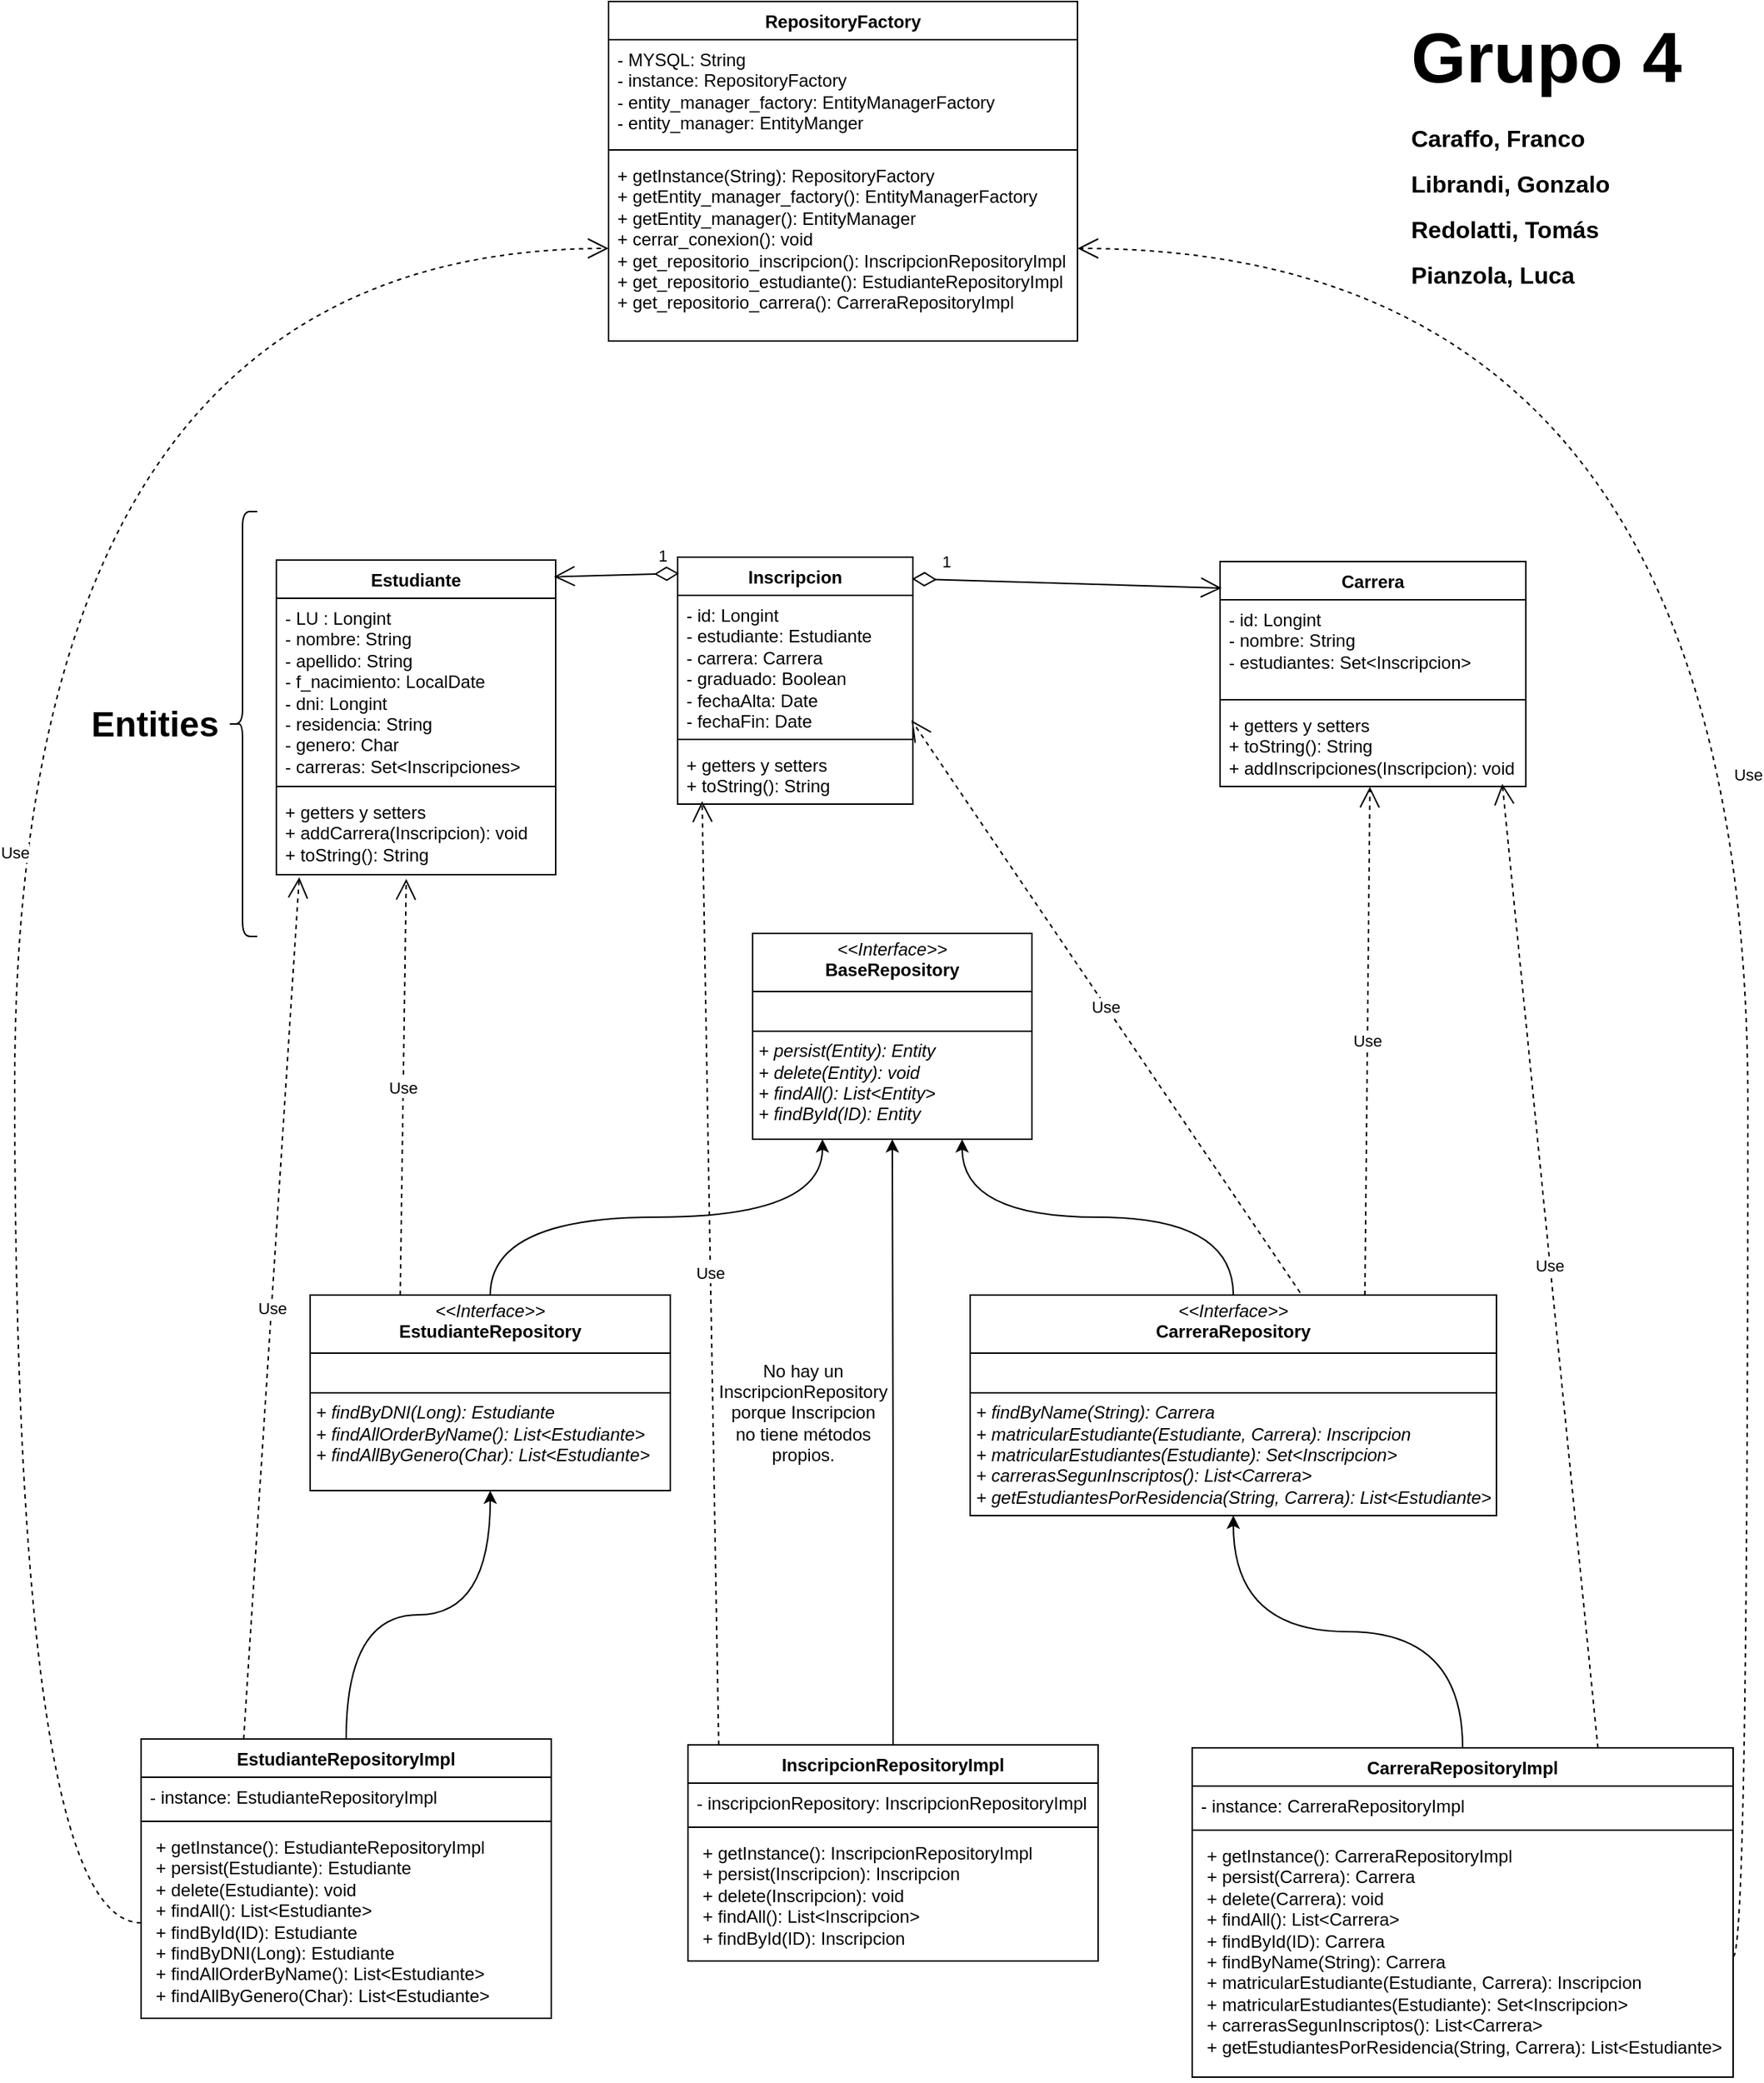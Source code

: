<mxfile version="24.7.16">
  <diagram name="Página-1" id="N7AZrI6xPsVrkCufSu3c">
    <mxGraphModel dx="2687" dy="916" grid="0" gridSize="10" guides="1" tooltips="1" connect="1" arrows="1" fold="1" page="1" pageScale="1" pageWidth="827" pageHeight="1169" math="0" shadow="0">
      <root>
        <mxCell id="0" />
        <mxCell id="1" parent="0" />
        <mxCell id="BxJgXojNdqksmHE-l39n-1" value="Estudiante" style="swimlane;fontStyle=1;align=center;verticalAlign=top;childLayout=stackLayout;horizontal=1;startSize=26;horizontalStack=0;resizeParent=1;resizeParentMax=0;resizeLast=0;collapsible=1;marginBottom=0;whiteSpace=wrap;html=1;" parent="1" vertex="1">
          <mxGeometry x="113" y="426" width="190" height="214" as="geometry" />
        </mxCell>
        <mxCell id="BxJgXojNdqksmHE-l39n-2" value="- LU : Longint&lt;div&gt;- nombre: String&lt;/div&gt;&lt;div&gt;- apellido: String&lt;/div&gt;&lt;div&gt;- f_nacimiento: LocalDate&lt;/div&gt;&lt;div&gt;- dni: Longint&lt;/div&gt;&lt;div&gt;- residencia: String&lt;/div&gt;&lt;div&gt;- genero: Char&lt;/div&gt;&lt;div&gt;- carreras: Set&amp;lt;Inscripciones&amp;gt;&lt;/div&gt;" style="text;strokeColor=none;fillColor=none;align=left;verticalAlign=top;spacingLeft=4;spacingRight=4;overflow=hidden;rotatable=0;points=[[0,0.5],[1,0.5]];portConstraint=eastwest;whiteSpace=wrap;html=1;" parent="BxJgXojNdqksmHE-l39n-1" vertex="1">
          <mxGeometry y="26" width="190" height="124" as="geometry" />
        </mxCell>
        <mxCell id="BxJgXojNdqksmHE-l39n-3" value="" style="line;strokeWidth=1;fillColor=none;align=left;verticalAlign=middle;spacingTop=-1;spacingLeft=3;spacingRight=3;rotatable=0;labelPosition=right;points=[];portConstraint=eastwest;strokeColor=inherit;" parent="BxJgXojNdqksmHE-l39n-1" vertex="1">
          <mxGeometry y="150" width="190" height="8" as="geometry" />
        </mxCell>
        <mxCell id="BxJgXojNdqksmHE-l39n-13" value="+ getters y setters&lt;div&gt;+ addCarrera(Inscripcion): void&lt;/div&gt;&lt;div&gt;+ toString(): String&lt;br&gt;&lt;/div&gt;" style="text;strokeColor=none;fillColor=none;align=left;verticalAlign=top;spacingLeft=4;spacingRight=4;overflow=hidden;rotatable=0;points=[[0,0.5],[1,0.5]];portConstraint=eastwest;whiteSpace=wrap;html=1;" parent="BxJgXojNdqksmHE-l39n-1" vertex="1">
          <mxGeometry y="158" width="190" height="56" as="geometry" />
        </mxCell>
        <mxCell id="BxJgXojNdqksmHE-l39n-5" value="Carrera" style="swimlane;fontStyle=1;align=center;verticalAlign=top;childLayout=stackLayout;horizontal=1;startSize=26;horizontalStack=0;resizeParent=1;resizeParentMax=0;resizeLast=0;collapsible=1;marginBottom=0;whiteSpace=wrap;html=1;" parent="1" vertex="1">
          <mxGeometry x="755" y="427" width="208" height="153" as="geometry" />
        </mxCell>
        <mxCell id="BxJgXojNdqksmHE-l39n-6" value="- id: Longint&lt;div&gt;- nombre: String&lt;/div&gt;&lt;div&gt;- estudiantes: Set&amp;lt;Inscripcion&amp;gt;&lt;/div&gt;" style="text;strokeColor=none;fillColor=none;align=left;verticalAlign=top;spacingLeft=4;spacingRight=4;overflow=hidden;rotatable=0;points=[[0,0.5],[1,0.5]];portConstraint=eastwest;whiteSpace=wrap;html=1;" parent="BxJgXojNdqksmHE-l39n-5" vertex="1">
          <mxGeometry y="26" width="208" height="64" as="geometry" />
        </mxCell>
        <mxCell id="BxJgXojNdqksmHE-l39n-7" value="" style="line;strokeWidth=1;fillColor=none;align=left;verticalAlign=middle;spacingTop=-1;spacingLeft=3;spacingRight=3;rotatable=0;labelPosition=right;points=[];portConstraint=eastwest;strokeColor=inherit;" parent="BxJgXojNdqksmHE-l39n-5" vertex="1">
          <mxGeometry y="90" width="208" height="8" as="geometry" />
        </mxCell>
        <mxCell id="BxJgXojNdqksmHE-l39n-8" value="&lt;div&gt;+ getters y setters&lt;/div&gt;+ toString(): String&lt;div&gt;+ addInscripciones(Inscripcion): void&lt;/div&gt;" style="text;strokeColor=none;fillColor=none;align=left;verticalAlign=top;spacingLeft=4;spacingRight=4;overflow=hidden;rotatable=0;points=[[0,0.5],[1,0.5]];portConstraint=eastwest;whiteSpace=wrap;html=1;" parent="BxJgXojNdqksmHE-l39n-5" vertex="1">
          <mxGeometry y="98" width="208" height="55" as="geometry" />
        </mxCell>
        <mxCell id="BxJgXojNdqksmHE-l39n-9" value="Inscripcion" style="swimlane;fontStyle=1;align=center;verticalAlign=top;childLayout=stackLayout;horizontal=1;startSize=26;horizontalStack=0;resizeParent=1;resizeParentMax=0;resizeLast=0;collapsible=1;marginBottom=0;whiteSpace=wrap;html=1;" parent="1" vertex="1">
          <mxGeometry x="386" y="424" width="160" height="168" as="geometry" />
        </mxCell>
        <mxCell id="BxJgXojNdqksmHE-l39n-10" value="- id: Longint&lt;div&gt;- estudiante: Estudiante&lt;/div&gt;&lt;div&gt;- carrera: Carrera&lt;/div&gt;&lt;div&gt;- graduado: Boolean&lt;/div&gt;&lt;div&gt;- fechaAlta: Date&lt;/div&gt;&lt;div&gt;- fechaFin: Date&lt;/div&gt;" style="text;strokeColor=none;fillColor=none;align=left;verticalAlign=top;spacingLeft=4;spacingRight=4;overflow=hidden;rotatable=0;points=[[0,0.5],[1,0.5]];portConstraint=eastwest;whiteSpace=wrap;html=1;" parent="BxJgXojNdqksmHE-l39n-9" vertex="1">
          <mxGeometry y="26" width="160" height="94" as="geometry" />
        </mxCell>
        <mxCell id="BxJgXojNdqksmHE-l39n-11" value="" style="line;strokeWidth=1;fillColor=none;align=left;verticalAlign=middle;spacingTop=-1;spacingLeft=3;spacingRight=3;rotatable=0;labelPosition=right;points=[];portConstraint=eastwest;strokeColor=inherit;" parent="BxJgXojNdqksmHE-l39n-9" vertex="1">
          <mxGeometry y="120" width="160" height="8" as="geometry" />
        </mxCell>
        <mxCell id="BxJgXojNdqksmHE-l39n-12" value="+ getters y setters&lt;br&gt;+ toString(): String" style="text;strokeColor=none;fillColor=none;align=left;verticalAlign=top;spacingLeft=4;spacingRight=4;overflow=hidden;rotatable=0;points=[[0,0.5],[1,0.5]];portConstraint=eastwest;whiteSpace=wrap;html=1;" parent="BxJgXojNdqksmHE-l39n-9" vertex="1">
          <mxGeometry y="128" width="160" height="40" as="geometry" />
        </mxCell>
        <mxCell id="6QF5LTUN5lPIhIJ-CFCw-1" value="1" style="endArrow=open;html=1;endSize=12;startArrow=diamondThin;startSize=14;startFill=0;align=left;verticalAlign=bottom;rounded=0;exitX=0.996;exitY=0.088;exitDx=0;exitDy=0;entryX=0.005;entryY=0.118;entryDx=0;entryDy=0;exitPerimeter=0;entryPerimeter=0;" parent="1" source="BxJgXojNdqksmHE-l39n-9" target="BxJgXojNdqksmHE-l39n-5" edge="1">
          <mxGeometry x="-0.818" y="3" relative="1" as="geometry">
            <mxPoint x="309" y="496" as="sourcePoint" />
            <mxPoint x="599" y="499" as="targetPoint" />
            <mxPoint as="offset" />
          </mxGeometry>
        </mxCell>
        <mxCell id="6QF5LTUN5lPIhIJ-CFCw-2" value="1" style="endArrow=open;html=1;endSize=12;startArrow=diamondThin;startSize=14;startFill=0;align=left;verticalAlign=bottom;rounded=0;exitX=0.006;exitY=0.066;exitDx=0;exitDy=0;entryX=0.994;entryY=0.053;entryDx=0;entryDy=0;exitPerimeter=0;entryPerimeter=0;" parent="1" source="BxJgXojNdqksmHE-l39n-9" target="BxJgXojNdqksmHE-l39n-1" edge="1">
          <mxGeometry x="-0.636" y="-3" relative="1" as="geometry">
            <mxPoint x="509" y="509" as="sourcePoint" />
            <mxPoint x="619" y="509" as="targetPoint" />
            <mxPoint as="offset" />
          </mxGeometry>
        </mxCell>
        <mxCell id="bPKCYNqVMOIHH9Ff3D-m-7" value="RepositoryFactory" style="swimlane;fontStyle=1;align=center;verticalAlign=top;childLayout=stackLayout;horizontal=1;startSize=26;horizontalStack=0;resizeParent=1;resizeParentMax=0;resizeLast=0;collapsible=1;marginBottom=0;whiteSpace=wrap;html=1;" parent="1" vertex="1">
          <mxGeometry x="339" y="46" width="319" height="231" as="geometry" />
        </mxCell>
        <mxCell id="bPKCYNqVMOIHH9Ff3D-m-8" value="- MYSQL: String&lt;div&gt;- instance: RepositoryFactory&lt;/div&gt;&lt;div&gt;- entity_manager_factory: EntityManagerFactory&lt;/div&gt;&lt;div&gt;- entity_manager: EntityManger&lt;/div&gt;&lt;div&gt;&lt;br&gt;&lt;/div&gt;" style="text;strokeColor=none;fillColor=none;align=left;verticalAlign=top;spacingLeft=4;spacingRight=4;overflow=hidden;rotatable=0;points=[[0,0.5],[1,0.5]];portConstraint=eastwest;whiteSpace=wrap;html=1;" parent="bPKCYNqVMOIHH9Ff3D-m-7" vertex="1">
          <mxGeometry y="26" width="319" height="71" as="geometry" />
        </mxCell>
        <mxCell id="bPKCYNqVMOIHH9Ff3D-m-9" value="" style="line;strokeWidth=1;fillColor=none;align=left;verticalAlign=middle;spacingTop=-1;spacingLeft=3;spacingRight=3;rotatable=0;labelPosition=right;points=[];portConstraint=eastwest;strokeColor=inherit;" parent="bPKCYNqVMOIHH9Ff3D-m-7" vertex="1">
          <mxGeometry y="97" width="319" height="8" as="geometry" />
        </mxCell>
        <mxCell id="bPKCYNqVMOIHH9Ff3D-m-10" value="+ getInstance(String): RepositoryFactory&lt;div&gt;+ get&lt;span style=&quot;background-color: initial;&quot;&gt;Entity_manager_factory(): EntityManagerFactory&lt;/span&gt;&lt;/div&gt;&lt;div&gt;&lt;span style=&quot;background-color: initial;&quot;&gt;+&amp;nbsp;&lt;/span&gt;&lt;span style=&quot;background-color: initial;&quot;&gt;get&lt;/span&gt;&lt;span style=&quot;background-color: initial;&quot;&gt;Entity_manager(): EntityManager&lt;/span&gt;&lt;/div&gt;&lt;div&gt;&lt;span style=&quot;background-color: initial;&quot;&gt;+ cerrar_conexion(): void&lt;/span&gt;&lt;/div&gt;&lt;div&gt;&lt;span style=&quot;background-color: initial;&quot;&gt;+ get_repositorio_inscripcion(): InscripcionRepositoryImpl&lt;/span&gt;&lt;/div&gt;&lt;div&gt;&lt;span style=&quot;background-color: initial;&quot;&gt;+&amp;nbsp;&lt;/span&gt;&lt;span style=&quot;background-color: initial;&quot;&gt;get_repositorio_estudiante(): EstudianteRepositoryImpl&lt;/span&gt;&lt;/div&gt;&lt;div&gt;&lt;span style=&quot;background-color: initial;&quot;&gt;+&amp;nbsp;&lt;/span&gt;&lt;span style=&quot;background-color: initial;&quot;&gt;get_repositorio_carrera(): CarreraRepositoryImpl&lt;/span&gt;&lt;/div&gt;" style="text;strokeColor=none;fillColor=none;align=left;verticalAlign=top;spacingLeft=4;spacingRight=4;overflow=hidden;rotatable=0;points=[[0,0.5],[1,0.5]];portConstraint=eastwest;whiteSpace=wrap;html=1;" parent="bPKCYNqVMOIHH9Ff3D-m-7" vertex="1">
          <mxGeometry y="105" width="319" height="126" as="geometry" />
        </mxCell>
        <mxCell id="m_Sxq5ZL2_IORUcjZEPt-2" value="&lt;p style=&quot;margin:0px;margin-top:4px;text-align:center;&quot;&gt;&lt;i&gt;&amp;lt;&amp;lt;Interface&amp;gt;&amp;gt;&lt;/i&gt;&lt;br&gt;&lt;b&gt;BaseRepository&lt;/b&gt;&lt;/p&gt;&lt;hr size=&quot;1&quot; style=&quot;border-style:solid;&quot;&gt;&lt;p style=&quot;margin:0px;margin-left:4px;&quot;&gt;&lt;br&gt;&lt;/p&gt;&lt;hr size=&quot;1&quot; style=&quot;border-style:solid;&quot;&gt;&lt;p style=&quot;margin:0px;margin-left:4px;&quot;&gt;&lt;i&gt;+ persist(Entity): Entity&lt;/i&gt;&lt;/p&gt;&lt;p style=&quot;margin:0px;margin-left:4px;&quot;&gt;&lt;i&gt;+ delete(Entity): void&lt;/i&gt;&lt;/p&gt;&lt;p style=&quot;margin:0px;margin-left:4px;&quot;&gt;&lt;i&gt;+ findAll(): List&amp;lt;Entity&amp;gt;&lt;br&gt;+ findById(ID): Entity&lt;/i&gt;&lt;/p&gt;" style="verticalAlign=top;align=left;overflow=fill;html=1;whiteSpace=wrap;" parent="1" vertex="1">
          <mxGeometry x="437" y="680" width="190" height="140" as="geometry" />
        </mxCell>
        <mxCell id="m_Sxq5ZL2_IORUcjZEPt-5" style="edgeStyle=orthogonalEdgeStyle;rounded=0;orthogonalLoop=1;jettySize=auto;html=1;exitX=0.5;exitY=0;exitDx=0;exitDy=0;entryX=0.75;entryY=1;entryDx=0;entryDy=0;curved=1;" parent="1" source="m_Sxq5ZL2_IORUcjZEPt-3" target="m_Sxq5ZL2_IORUcjZEPt-2" edge="1">
          <mxGeometry relative="1" as="geometry" />
        </mxCell>
        <mxCell id="m_Sxq5ZL2_IORUcjZEPt-3" value="&lt;p style=&quot;margin:0px;margin-top:4px;text-align:center;&quot;&gt;&lt;i&gt;&amp;lt;&amp;lt;Interface&amp;gt;&amp;gt;&lt;/i&gt;&lt;br&gt;&lt;b&gt;CarreraRepository&lt;/b&gt;&lt;/p&gt;&lt;hr size=&quot;1&quot; style=&quot;border-style:solid;&quot;&gt;&lt;p style=&quot;margin:0px;margin-left:4px;&quot;&gt;&lt;br&gt;&lt;/p&gt;&lt;hr size=&quot;1&quot; style=&quot;border-style:solid;&quot;&gt;&lt;p style=&quot;margin:0px;margin-left:4px;&quot;&gt;&lt;i&gt;+ findByName(String): Carrera&lt;/i&gt;&lt;/p&gt;&lt;p style=&quot;margin: 0px 0px 0px 4px;&quot;&gt;&lt;i&gt;+ matricularEstudiante(Estudiante, Carrera): Inscripcion&lt;br&gt;&lt;/i&gt;&lt;/p&gt;&lt;p style=&quot;margin:0px;margin-left:4px;&quot;&gt;&lt;i&gt;+ matricularEstudiantes(Estudiante): Set&amp;lt;Inscripcion&amp;gt;&lt;br&gt;&lt;/i&gt;&lt;/p&gt;&lt;p style=&quot;margin:0px;margin-left:4px;&quot;&gt;&lt;i&gt;+ carrerasSegunInscriptos(): List&amp;lt;Carrera&amp;gt;&lt;/i&gt;&lt;/p&gt;&lt;p style=&quot;margin:0px;margin-left:4px;&quot;&gt;&lt;i&gt;+ getEstudiantesPorResidencia(String, Carrera): List&amp;lt;Estudiante&amp;gt;&lt;/i&gt;&lt;/p&gt;" style="verticalAlign=top;align=left;overflow=fill;html=1;whiteSpace=wrap;" parent="1" vertex="1">
          <mxGeometry x="585" y="926" width="358" height="150" as="geometry" />
        </mxCell>
        <mxCell id="m_Sxq5ZL2_IORUcjZEPt-6" style="edgeStyle=orthogonalEdgeStyle;rounded=0;orthogonalLoop=1;jettySize=auto;html=1;exitX=0.5;exitY=0;exitDx=0;exitDy=0;entryX=0.25;entryY=1;entryDx=0;entryDy=0;curved=1;" parent="1" source="m_Sxq5ZL2_IORUcjZEPt-4" target="m_Sxq5ZL2_IORUcjZEPt-2" edge="1">
          <mxGeometry relative="1" as="geometry" />
        </mxCell>
        <mxCell id="m_Sxq5ZL2_IORUcjZEPt-4" value="&lt;p style=&quot;margin:0px;margin-top:4px;text-align:center;&quot;&gt;&lt;i&gt;&amp;lt;&amp;lt;Interface&amp;gt;&amp;gt;&lt;/i&gt;&lt;br&gt;&lt;b&gt;EstudianteRepository&lt;/b&gt;&lt;/p&gt;&lt;hr size=&quot;1&quot; style=&quot;border-style:solid;&quot;&gt;&lt;p style=&quot;margin:0px;margin-left:4px;&quot;&gt;&lt;br&gt;&lt;/p&gt;&lt;hr size=&quot;1&quot; style=&quot;border-style:solid;&quot;&gt;&lt;p style=&quot;margin:0px;margin-left:4px;&quot;&gt;&lt;i&gt;+ findByDNI(Long): Estudiante&lt;br&gt;+ findAllOrderByName(): List&amp;lt;Estudiante&amp;gt;&amp;nbsp;&lt;/i&gt;&lt;/p&gt;&lt;p style=&quot;margin:0px;margin-left:4px;&quot;&gt;&lt;i&gt;+ findAllByGenero(Char):&amp;nbsp;&lt;span style=&quot;background-color: initial;&quot;&gt;List&amp;lt;Estudiante&amp;gt;&lt;/span&gt;&lt;/i&gt;&lt;/p&gt;" style="verticalAlign=top;align=left;overflow=fill;html=1;whiteSpace=wrap;" parent="1" vertex="1">
          <mxGeometry x="136" y="926" width="245" height="133" as="geometry" />
        </mxCell>
        <mxCell id="m_Sxq5ZL2_IORUcjZEPt-7" value="No hay un InscripcionRepository porque Inscripcion no tiene métodos propios." style="text;html=1;align=center;verticalAlign=middle;whiteSpace=wrap;rounded=0;" parent="1" vertex="1">
          <mxGeometry x="414" y="985" width="115" height="41" as="geometry" />
        </mxCell>
        <mxCell id="m_Sxq5ZL2_IORUcjZEPt-8" value="" style="shape=curlyBracket;whiteSpace=wrap;html=1;rounded=1;labelPosition=left;verticalLabelPosition=middle;align=right;verticalAlign=middle;" parent="1" vertex="1">
          <mxGeometry x="80" y="393" width="20" height="289" as="geometry" />
        </mxCell>
        <mxCell id="m_Sxq5ZL2_IORUcjZEPt-9" value="Entities" style="text;strokeColor=none;fillColor=none;html=1;fontSize=24;fontStyle=1;verticalAlign=middle;align=center;" parent="1" vertex="1">
          <mxGeometry x="-20" y="517.5" width="100" height="40" as="geometry" />
        </mxCell>
        <mxCell id="m_Sxq5ZL2_IORUcjZEPt-14" style="edgeStyle=orthogonalEdgeStyle;rounded=0;orthogonalLoop=1;jettySize=auto;html=1;exitX=0.5;exitY=0;exitDx=0;exitDy=0;entryX=0.5;entryY=1;entryDx=0;entryDy=0;" parent="1" source="m_Sxq5ZL2_IORUcjZEPt-10" target="m_Sxq5ZL2_IORUcjZEPt-2" edge="1">
          <mxGeometry relative="1" as="geometry" />
        </mxCell>
        <mxCell id="m_Sxq5ZL2_IORUcjZEPt-10" value="InscripcionRepositoryImpl&lt;div&gt;&lt;br&gt;&lt;/div&gt;" style="swimlane;fontStyle=1;align=center;verticalAlign=top;childLayout=stackLayout;horizontal=1;startSize=26;horizontalStack=0;resizeParent=1;resizeParentMax=0;resizeLast=0;collapsible=1;marginBottom=0;whiteSpace=wrap;html=1;" parent="1" vertex="1">
          <mxGeometry x="393" y="1232" width="279" height="147" as="geometry">
            <mxRectangle x="434" y="1072" width="172" height="41" as="alternateBounds" />
          </mxGeometry>
        </mxCell>
        <mxCell id="m_Sxq5ZL2_IORUcjZEPt-11" value="- inscripcionRepository: InscripcionRepositoryImpl" style="text;strokeColor=none;fillColor=none;align=left;verticalAlign=top;spacingLeft=4;spacingRight=4;overflow=hidden;rotatable=0;points=[[0,0.5],[1,0.5]];portConstraint=eastwest;whiteSpace=wrap;html=1;" parent="m_Sxq5ZL2_IORUcjZEPt-10" vertex="1">
          <mxGeometry y="26" width="279" height="26" as="geometry" />
        </mxCell>
        <mxCell id="m_Sxq5ZL2_IORUcjZEPt-12" value="" style="line;strokeWidth=1;fillColor=none;align=left;verticalAlign=middle;spacingTop=-1;spacingLeft=3;spacingRight=3;rotatable=0;labelPosition=right;points=[];portConstraint=eastwest;strokeColor=inherit;" parent="m_Sxq5ZL2_IORUcjZEPt-10" vertex="1">
          <mxGeometry y="52" width="279" height="8" as="geometry" />
        </mxCell>
        <mxCell id="m_Sxq5ZL2_IORUcjZEPt-13" value="&lt;p style=&quot;margin: 0px 0px 0px 4px;&quot;&gt;+&lt;span style=&quot;background-color: initial;&quot;&gt;&amp;nbsp;getInstance(): InscripcionRepositoryImpl&lt;/span&gt;&lt;/p&gt;&lt;p style=&quot;margin: 0px 0px 0px 4px;&quot;&gt;+ persist(Inscripcion): Inscripcion&lt;/p&gt;&lt;p style=&quot;margin: 0px 0px 0px 4px;&quot;&gt;+ delete(Inscripcion): void&lt;/p&gt;&lt;p style=&quot;margin: 0px 0px 0px 4px;&quot;&gt;+ findAll(): List&amp;lt;Inscripcion&amp;gt;&lt;br&gt;+ findById(ID):&amp;nbsp;&lt;span style=&quot;background-color: initial;&quot;&gt;Inscripcion&lt;/span&gt;&lt;/p&gt;" style="text;strokeColor=none;fillColor=none;align=left;verticalAlign=top;spacingLeft=4;spacingRight=4;overflow=hidden;rotatable=0;points=[[0,0.5],[1,0.5]];portConstraint=eastwest;whiteSpace=wrap;html=1;" parent="m_Sxq5ZL2_IORUcjZEPt-10" vertex="1">
          <mxGeometry y="60" width="279" height="87" as="geometry" />
        </mxCell>
        <mxCell id="m_Sxq5ZL2_IORUcjZEPt-19" style="edgeStyle=orthogonalEdgeStyle;rounded=0;orthogonalLoop=1;jettySize=auto;html=1;exitX=0.5;exitY=0;exitDx=0;exitDy=0;entryX=0.5;entryY=1;entryDx=0;entryDy=0;curved=1;" parent="1" source="m_Sxq5ZL2_IORUcjZEPt-15" target="m_Sxq5ZL2_IORUcjZEPt-3" edge="1">
          <mxGeometry relative="1" as="geometry" />
        </mxCell>
        <mxCell id="m_Sxq5ZL2_IORUcjZEPt-15" value="CarreraRepositoryImpl&lt;div&gt;&lt;br&gt;&lt;/div&gt;" style="swimlane;fontStyle=1;align=center;verticalAlign=top;childLayout=stackLayout;horizontal=1;startSize=26;horizontalStack=0;resizeParent=1;resizeParentMax=0;resizeLast=0;collapsible=1;marginBottom=0;whiteSpace=wrap;html=1;" parent="1" vertex="1">
          <mxGeometry x="736" y="1234" width="368" height="224" as="geometry">
            <mxRectangle x="434" y="1072" width="172" height="41" as="alternateBounds" />
          </mxGeometry>
        </mxCell>
        <mxCell id="m_Sxq5ZL2_IORUcjZEPt-16" value="- instance: CarreraRepositoryImpl" style="text;strokeColor=none;fillColor=none;align=left;verticalAlign=top;spacingLeft=4;spacingRight=4;overflow=hidden;rotatable=0;points=[[0,0.5],[1,0.5]];portConstraint=eastwest;whiteSpace=wrap;html=1;" parent="m_Sxq5ZL2_IORUcjZEPt-15" vertex="1">
          <mxGeometry y="26" width="368" height="26" as="geometry" />
        </mxCell>
        <mxCell id="m_Sxq5ZL2_IORUcjZEPt-17" value="" style="line;strokeWidth=1;fillColor=none;align=left;verticalAlign=middle;spacingTop=-1;spacingLeft=3;spacingRight=3;rotatable=0;labelPosition=right;points=[];portConstraint=eastwest;strokeColor=inherit;" parent="m_Sxq5ZL2_IORUcjZEPt-15" vertex="1">
          <mxGeometry y="52" width="368" height="8" as="geometry" />
        </mxCell>
        <mxCell id="m_Sxq5ZL2_IORUcjZEPt-18" value="&lt;p style=&quot;margin: 0px 0px 0px 4px;&quot;&gt;+ getInstance(): CarreraRepositoryImpl&lt;/p&gt;&lt;p style=&quot;margin: 0px 0px 0px 4px;&quot;&gt;+ persist(Carrera):&amp;nbsp;&lt;span style=&quot;background-color: initial;&quot;&gt;Carrera&lt;/span&gt;&lt;/p&gt;&lt;p style=&quot;margin: 0px 0px 0px 4px;&quot;&gt;+ delete(Carrera): void&lt;/p&gt;&lt;p style=&quot;margin: 0px 0px 0px 4px;&quot;&gt;+ findAll(): List&amp;lt;Carrera&amp;gt;&lt;br&gt;+ findById(ID):&amp;nbsp;&lt;span style=&quot;background-color: initial;&quot;&gt;Carrera&lt;/span&gt;&lt;/p&gt;&lt;p style=&quot;margin: 0px 0px 0px 4px;&quot;&gt;&lt;span style=&quot;background-color: initial;&quot;&gt;+ findByName(String): Carrera&lt;/span&gt;&lt;/p&gt;&lt;p style=&quot;margin: 0px 0px 0px 4px;&quot;&gt;+ matricularEstudiante(Estudiante, Carrera): Inscripcion&lt;br&gt;&lt;/p&gt;&lt;p style=&quot;margin: 0px 0px 0px 4px;&quot;&gt;+ matricularEstudiantes(Estudiante): Set&amp;lt;Inscripcion&amp;gt;&lt;br&gt;&lt;/p&gt;&lt;p style=&quot;margin: 0px 0px 0px 4px;&quot;&gt;+ carrerasSegunInscriptos(): List&amp;lt;Carrera&amp;gt;&lt;/p&gt;&lt;p style=&quot;margin: 0px 0px 0px 4px;&quot;&gt;+ getEstudiantesPorResidencia(String, Carrera): List&amp;lt;Estudiante&amp;gt;&lt;/p&gt;" style="text;strokeColor=none;fillColor=none;align=left;verticalAlign=top;spacingLeft=4;spacingRight=4;overflow=hidden;rotatable=0;points=[[0,0.5],[1,0.5]];portConstraint=eastwest;whiteSpace=wrap;html=1;" parent="m_Sxq5ZL2_IORUcjZEPt-15" vertex="1">
          <mxGeometry y="60" width="368" height="164" as="geometry" />
        </mxCell>
        <mxCell id="m_Sxq5ZL2_IORUcjZEPt-21" value="Use" style="endArrow=open;endSize=12;dashed=1;html=1;rounded=0;entryX=1;entryY=0.5;entryDx=0;entryDy=0;exitX=1;exitY=0.5;exitDx=0;exitDy=0;edgeStyle=orthogonalEdgeStyle;curved=1;" parent="1" source="m_Sxq5ZL2_IORUcjZEPt-18" target="bPKCYNqVMOIHH9Ff3D-m-10" edge="1">
          <mxGeometry width="160" relative="1" as="geometry">
            <mxPoint x="511" y="1163" as="sourcePoint" />
            <mxPoint x="671" y="1163" as="targetPoint" />
          </mxGeometry>
        </mxCell>
        <mxCell id="m_Sxq5ZL2_IORUcjZEPt-26" style="edgeStyle=orthogonalEdgeStyle;rounded=0;orthogonalLoop=1;jettySize=auto;html=1;exitX=0.5;exitY=0;exitDx=0;exitDy=0;entryX=0.5;entryY=1;entryDx=0;entryDy=0;curved=1;" parent="1" source="m_Sxq5ZL2_IORUcjZEPt-22" target="m_Sxq5ZL2_IORUcjZEPt-4" edge="1">
          <mxGeometry relative="1" as="geometry" />
        </mxCell>
        <mxCell id="m_Sxq5ZL2_IORUcjZEPt-22" value="EstudianteRepositoryImpl&lt;div&gt;&lt;br&gt;&lt;/div&gt;" style="swimlane;fontStyle=1;align=center;verticalAlign=top;childLayout=stackLayout;horizontal=1;startSize=26;horizontalStack=0;resizeParent=1;resizeParentMax=0;resizeLast=0;collapsible=1;marginBottom=0;whiteSpace=wrap;html=1;" parent="1" vertex="1">
          <mxGeometry x="21" y="1228" width="279" height="190" as="geometry">
            <mxRectangle x="434" y="1072" width="172" height="41" as="alternateBounds" />
          </mxGeometry>
        </mxCell>
        <mxCell id="m_Sxq5ZL2_IORUcjZEPt-23" value="- instance: EstudianteRepositoryImpl" style="text;strokeColor=none;fillColor=none;align=left;verticalAlign=top;spacingLeft=4;spacingRight=4;overflow=hidden;rotatable=0;points=[[0,0.5],[1,0.5]];portConstraint=eastwest;whiteSpace=wrap;html=1;" parent="m_Sxq5ZL2_IORUcjZEPt-22" vertex="1">
          <mxGeometry y="26" width="279" height="26" as="geometry" />
        </mxCell>
        <mxCell id="m_Sxq5ZL2_IORUcjZEPt-24" value="" style="line;strokeWidth=1;fillColor=none;align=left;verticalAlign=middle;spacingTop=-1;spacingLeft=3;spacingRight=3;rotatable=0;labelPosition=right;points=[];portConstraint=eastwest;strokeColor=inherit;" parent="m_Sxq5ZL2_IORUcjZEPt-22" vertex="1">
          <mxGeometry y="52" width="279" height="8" as="geometry" />
        </mxCell>
        <mxCell id="m_Sxq5ZL2_IORUcjZEPt-25" value="&lt;p style=&quot;margin: 0px 0px 0px 4px;&quot;&gt;+ getInstance(): EstudianteRepositoryImpl&lt;/p&gt;&lt;p style=&quot;margin: 0px 0px 0px 4px;&quot;&gt;+ persist(Estudiante):&amp;nbsp;&lt;span style=&quot;background-color: initial;&quot;&gt;Estudiante&lt;/span&gt;&lt;/p&gt;&lt;p style=&quot;margin: 0px 0px 0px 4px;&quot;&gt;+ delete(Estudiante): void&lt;/p&gt;&lt;p style=&quot;margin: 0px 0px 0px 4px;&quot;&gt;+ findAll(): List&amp;lt;Estudiante&amp;gt;&lt;br&gt;+ findById(ID):&amp;nbsp;&lt;span style=&quot;background-color: initial;&quot;&gt;Estudiante&lt;/span&gt;&lt;/p&gt;&lt;p style=&quot;margin: 0px 0px 0px 4px;&quot;&gt;&lt;span style=&quot;background-color: initial;&quot;&gt;+ findByDNI(Long):&amp;nbsp;&lt;/span&gt;&lt;span style=&quot;background-color: initial;&quot;&gt;Estudiante&lt;/span&gt;&lt;/p&gt;&lt;p style=&quot;margin: 0px 0px 0px 4px;&quot;&gt;+ findAllOrderByName(): List&amp;lt;Estudiante&amp;gt;&amp;nbsp;&lt;/p&gt;&lt;p style=&quot;margin: 0px 0px 0px 4px;&quot;&gt;+ findAllByGenero(Char):&amp;nbsp;&lt;span style=&quot;background-color: initial;&quot;&gt;List&amp;lt;Estudiante&amp;gt;&lt;/span&gt;&lt;/p&gt;" style="text;strokeColor=none;fillColor=none;align=left;verticalAlign=top;spacingLeft=4;spacingRight=4;overflow=hidden;rotatable=0;points=[[0,0.5],[1,0.5]];portConstraint=eastwest;whiteSpace=wrap;html=1;" parent="m_Sxq5ZL2_IORUcjZEPt-22" vertex="1">
          <mxGeometry y="60" width="279" height="130" as="geometry" />
        </mxCell>
        <mxCell id="m_Sxq5ZL2_IORUcjZEPt-27" value="Use" style="endArrow=open;endSize=12;dashed=1;html=1;rounded=0;entryX=0;entryY=0.5;entryDx=0;entryDy=0;exitX=0;exitY=0.5;exitDx=0;exitDy=0;edgeStyle=orthogonalEdgeStyle;curved=1;" parent="1" source="m_Sxq5ZL2_IORUcjZEPt-25" target="bPKCYNqVMOIHH9Ff3D-m-10" edge="1">
          <mxGeometry width="160" relative="1" as="geometry">
            <mxPoint x="425" y="1431" as="sourcePoint" />
            <mxPoint x="68" y="300" as="targetPoint" />
            <Array as="points">
              <mxPoint x="-65" y="1353" />
              <mxPoint x="-65" y="214" />
            </Array>
          </mxGeometry>
        </mxCell>
        <mxCell id="m_Sxq5ZL2_IORUcjZEPt-28" value="Use" style="endArrow=open;endSize=12;dashed=1;html=1;rounded=0;entryX=0.465;entryY=1.052;entryDx=0;entryDy=0;entryPerimeter=0;exitX=0.25;exitY=0;exitDx=0;exitDy=0;" parent="1" source="m_Sxq5ZL2_IORUcjZEPt-4" target="BxJgXojNdqksmHE-l39n-13" edge="1">
          <mxGeometry width="160" relative="1" as="geometry">
            <mxPoint x="175" y="999" as="sourcePoint" />
            <mxPoint x="335" y="999" as="targetPoint" />
          </mxGeometry>
        </mxCell>
        <mxCell id="m_Sxq5ZL2_IORUcjZEPt-29" value="Use" style="endArrow=open;endSize=12;dashed=1;html=1;rounded=0;exitX=0.25;exitY=0;exitDx=0;exitDy=0;entryX=0.082;entryY=1.032;entryDx=0;entryDy=0;entryPerimeter=0;" parent="1" source="m_Sxq5ZL2_IORUcjZEPt-22" target="BxJgXojNdqksmHE-l39n-13" edge="1">
          <mxGeometry width="160" relative="1" as="geometry">
            <mxPoint x="137" y="1185" as="sourcePoint" />
            <mxPoint x="37" y="971" as="targetPoint" />
            <Array as="points" />
          </mxGeometry>
        </mxCell>
        <mxCell id="m_Sxq5ZL2_IORUcjZEPt-30" value="Use" style="endArrow=open;endSize=12;dashed=1;html=1;rounded=0;entryX=0.49;entryY=1.004;entryDx=0;entryDy=0;entryPerimeter=0;exitX=0.75;exitY=0;exitDx=0;exitDy=0;" parent="1" source="m_Sxq5ZL2_IORUcjZEPt-3" target="BxJgXojNdqksmHE-l39n-8" edge="1">
          <mxGeometry width="160" relative="1" as="geometry">
            <mxPoint x="1019" y="710" as="sourcePoint" />
            <mxPoint x="766" y="867" as="targetPoint" />
          </mxGeometry>
        </mxCell>
        <mxCell id="m_Sxq5ZL2_IORUcjZEPt-31" value="Use" style="endArrow=open;endSize=12;dashed=1;html=1;rounded=0;entryX=0.923;entryY=0.968;entryDx=0;entryDy=0;entryPerimeter=0;exitX=0.75;exitY=0;exitDx=0;exitDy=0;" parent="1" source="m_Sxq5ZL2_IORUcjZEPt-15" target="BxJgXojNdqksmHE-l39n-8" edge="1">
          <mxGeometry width="160" relative="1" as="geometry">
            <mxPoint x="872" y="939" as="sourcePoint" />
            <mxPoint x="721" y="582" as="targetPoint" />
            <Array as="points" />
          </mxGeometry>
        </mxCell>
        <mxCell id="m_Sxq5ZL2_IORUcjZEPt-32" value="Use" style="endArrow=open;endSize=12;dashed=1;html=1;rounded=0;entryX=0.104;entryY=0.95;entryDx=0;entryDy=0;entryPerimeter=0;exitX=0.075;exitY=0;exitDx=0;exitDy=0;exitPerimeter=0;" parent="1" source="m_Sxq5ZL2_IORUcjZEPt-10" target="BxJgXojNdqksmHE-l39n-12" edge="1">
          <mxGeometry width="160" relative="1" as="geometry">
            <mxPoint x="535" y="909" as="sourcePoint" />
            <mxPoint x="695" y="909" as="targetPoint" />
          </mxGeometry>
        </mxCell>
        <mxCell id="xrIkCIw50q74xzY2u3yB-1" value="Use" style="endArrow=open;endSize=12;dashed=1;html=1;rounded=0;entryX=0.994;entryY=0.904;entryDx=0;entryDy=0;exitX=0.627;exitY=-0.011;exitDx=0;exitDy=0;exitPerimeter=0;entryPerimeter=0;" edge="1" parent="1" source="m_Sxq5ZL2_IORUcjZEPt-3" target="BxJgXojNdqksmHE-l39n-10">
          <mxGeometry width="160" relative="1" as="geometry">
            <mxPoint x="861" y="939" as="sourcePoint" />
            <mxPoint x="721" y="582" as="targetPoint" />
            <Array as="points" />
          </mxGeometry>
        </mxCell>
        <mxCell id="xrIkCIw50q74xzY2u3yB-3" value="&lt;h1 style=&quot;margin-top: 0px;&quot;&gt;&lt;font style=&quot;font-size: 48px;&quot;&gt;Grupo 4&lt;/font&gt;&lt;/h1&gt;&lt;p&gt;&lt;font size=&quot;3&quot;&gt;&lt;b&gt;Caraffo, Franco&lt;br&gt;&lt;/b&gt;&lt;/font&gt;&lt;/p&gt;&lt;p&gt;&lt;font size=&quot;3&quot;&gt;&lt;b&gt;Librandi, Gonzalo&lt;/b&gt;&lt;/font&gt;&lt;/p&gt;&lt;p&gt;&lt;font size=&quot;3&quot;&gt;&lt;b&gt;Redolatti, Tomás&lt;/b&gt;&lt;/font&gt;&lt;/p&gt;&lt;p&gt;&lt;font size=&quot;3&quot;&gt;&lt;b&gt;Pianzola, Luca&lt;/b&gt;&lt;/font&gt;&lt;/p&gt;" style="text;html=1;whiteSpace=wrap;overflow=hidden;rounded=0;" vertex="1" parent="1">
          <mxGeometry x="883" y="49" width="199" height="200" as="geometry" />
        </mxCell>
      </root>
    </mxGraphModel>
  </diagram>
</mxfile>
